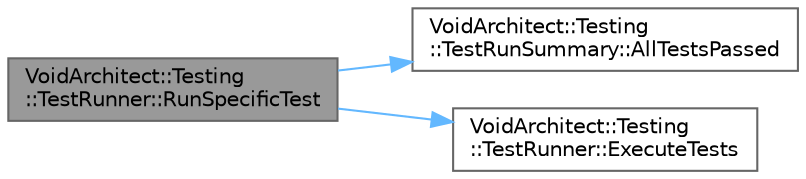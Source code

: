 digraph "VoidArchitect::Testing::TestRunner::RunSpecificTest"
{
 // LATEX_PDF_SIZE
  bgcolor="transparent";
  edge [fontname=Helvetica,fontsize=10,labelfontname=Helvetica,labelfontsize=10];
  node [fontname=Helvetica,fontsize=10,shape=box,height=0.2,width=0.4];
  rankdir="LR";
  Node1 [id="Node000001",label="VoidArchitect::Testing\l::TestRunner::RunSpecificTest",height=0.2,width=0.4,color="gray40", fillcolor="grey60", style="filled", fontcolor="black",tooltip="Execute a specific test by name."];
  Node1 -> Node2 [id="edge1_Node000001_Node000002",color="steelblue1",style="solid",tooltip=" "];
  Node2 [id="Node000002",label="VoidArchitect::Testing\l::TestRunSummary::AllTestsPassed",height=0.2,width=0.4,color="grey40", fillcolor="white", style="filled",URL="$struct_void_architect_1_1_testing_1_1_test_run_summary.html#aa81f70ddc931cd0fa59eef2778bcb6bd",tooltip="Check if all tests passed."];
  Node1 -> Node3 [id="edge2_Node000001_Node000003",color="steelblue1",style="solid",tooltip=" "];
  Node3 [id="Node000003",label="VoidArchitect::Testing\l::TestRunner::ExecuteTests",height=0.2,width=0.4,color="grey40", fillcolor="white", style="filled",URL="$class_void_architect_1_1_testing_1_1_test_runner.html#aa4d02c5ec6ab47e1fa52db69732b19c2",tooltip="Execute tests and return detailed summary."];
}

